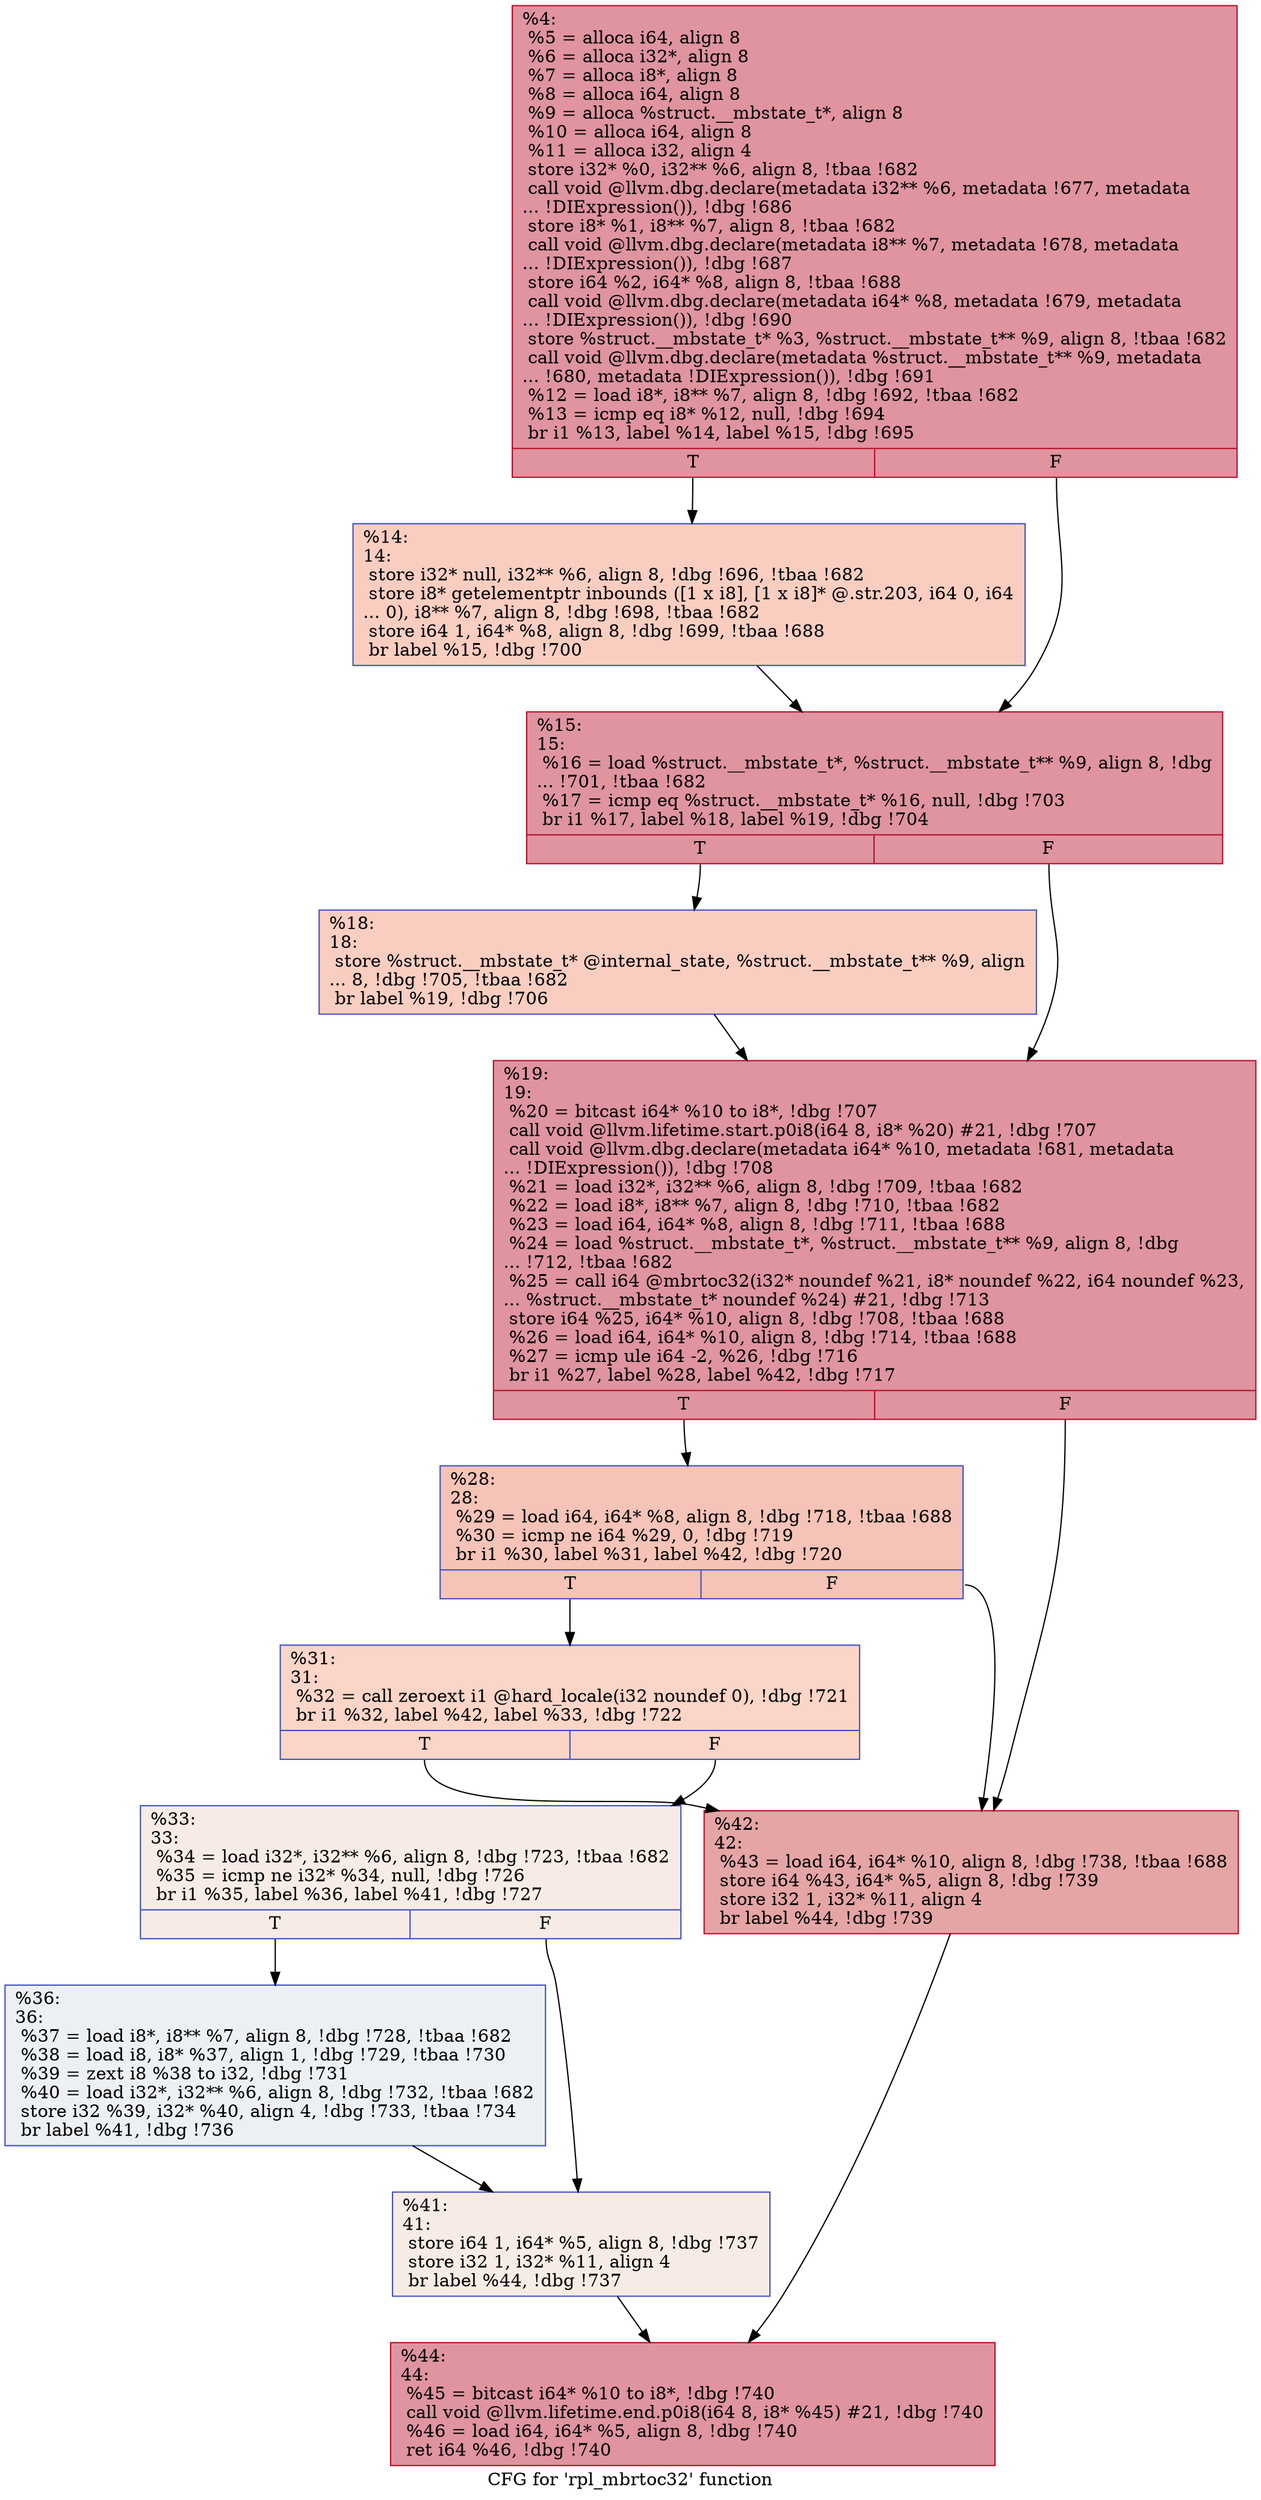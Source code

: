 digraph "CFG for 'rpl_mbrtoc32' function" {
	label="CFG for 'rpl_mbrtoc32' function";

	Node0xb6f2f0 [shape=record,color="#b70d28ff", style=filled, fillcolor="#b70d2870",label="{%4:\l  %5 = alloca i64, align 8\l  %6 = alloca i32*, align 8\l  %7 = alloca i8*, align 8\l  %8 = alloca i64, align 8\l  %9 = alloca %struct.__mbstate_t*, align 8\l  %10 = alloca i64, align 8\l  %11 = alloca i32, align 4\l  store i32* %0, i32** %6, align 8, !tbaa !682\l  call void @llvm.dbg.declare(metadata i32** %6, metadata !677, metadata\l... !DIExpression()), !dbg !686\l  store i8* %1, i8** %7, align 8, !tbaa !682\l  call void @llvm.dbg.declare(metadata i8** %7, metadata !678, metadata\l... !DIExpression()), !dbg !687\l  store i64 %2, i64* %8, align 8, !tbaa !688\l  call void @llvm.dbg.declare(metadata i64* %8, metadata !679, metadata\l... !DIExpression()), !dbg !690\l  store %struct.__mbstate_t* %3, %struct.__mbstate_t** %9, align 8, !tbaa !682\l  call void @llvm.dbg.declare(metadata %struct.__mbstate_t** %9, metadata\l... !680, metadata !DIExpression()), !dbg !691\l  %12 = load i8*, i8** %7, align 8, !dbg !692, !tbaa !682\l  %13 = icmp eq i8* %12, null, !dbg !694\l  br i1 %13, label %14, label %15, !dbg !695\l|{<s0>T|<s1>F}}"];
	Node0xb6f2f0:s0 -> Node0xb70830;
	Node0xb6f2f0:s1 -> Node0xb70880;
	Node0xb70830 [shape=record,color="#3d50c3ff", style=filled, fillcolor="#f2907270",label="{%14:\l14:                                               \l  store i32* null, i32** %6, align 8, !dbg !696, !tbaa !682\l  store i8* getelementptr inbounds ([1 x i8], [1 x i8]* @.str.203, i64 0, i64\l... 0), i8** %7, align 8, !dbg !698, !tbaa !682\l  store i64 1, i64* %8, align 8, !dbg !699, !tbaa !688\l  br label %15, !dbg !700\l}"];
	Node0xb70830 -> Node0xb70880;
	Node0xb70880 [shape=record,color="#b70d28ff", style=filled, fillcolor="#b70d2870",label="{%15:\l15:                                               \l  %16 = load %struct.__mbstate_t*, %struct.__mbstate_t** %9, align 8, !dbg\l... !701, !tbaa !682\l  %17 = icmp eq %struct.__mbstate_t* %16, null, !dbg !703\l  br i1 %17, label %18, label %19, !dbg !704\l|{<s0>T|<s1>F}}"];
	Node0xb70880:s0 -> Node0xb708d0;
	Node0xb70880:s1 -> Node0xb70920;
	Node0xb708d0 [shape=record,color="#3d50c3ff", style=filled, fillcolor="#f2907270",label="{%18:\l18:                                               \l  store %struct.__mbstate_t* @internal_state, %struct.__mbstate_t** %9, align\l... 8, !dbg !705, !tbaa !682\l  br label %19, !dbg !706\l}"];
	Node0xb708d0 -> Node0xb70920;
	Node0xb70920 [shape=record,color="#b70d28ff", style=filled, fillcolor="#b70d2870",label="{%19:\l19:                                               \l  %20 = bitcast i64* %10 to i8*, !dbg !707\l  call void @llvm.lifetime.start.p0i8(i64 8, i8* %20) #21, !dbg !707\l  call void @llvm.dbg.declare(metadata i64* %10, metadata !681, metadata\l... !DIExpression()), !dbg !708\l  %21 = load i32*, i32** %6, align 8, !dbg !709, !tbaa !682\l  %22 = load i8*, i8** %7, align 8, !dbg !710, !tbaa !682\l  %23 = load i64, i64* %8, align 8, !dbg !711, !tbaa !688\l  %24 = load %struct.__mbstate_t*, %struct.__mbstate_t** %9, align 8, !dbg\l... !712, !tbaa !682\l  %25 = call i64 @mbrtoc32(i32* noundef %21, i8* noundef %22, i64 noundef %23,\l... %struct.__mbstate_t* noundef %24) #21, !dbg !713\l  store i64 %25, i64* %10, align 8, !dbg !708, !tbaa !688\l  %26 = load i64, i64* %10, align 8, !dbg !714, !tbaa !688\l  %27 = icmp ule i64 -2, %26, !dbg !716\l  br i1 %27, label %28, label %42, !dbg !717\l|{<s0>T|<s1>F}}"];
	Node0xb70920:s0 -> Node0xb70970;
	Node0xb70920:s1 -> Node0xb70b00;
	Node0xb70970 [shape=record,color="#3d50c3ff", style=filled, fillcolor="#e8765c70",label="{%28:\l28:                                               \l  %29 = load i64, i64* %8, align 8, !dbg !718, !tbaa !688\l  %30 = icmp ne i64 %29, 0, !dbg !719\l  br i1 %30, label %31, label %42, !dbg !720\l|{<s0>T|<s1>F}}"];
	Node0xb70970:s0 -> Node0xb709c0;
	Node0xb70970:s1 -> Node0xb70b00;
	Node0xb709c0 [shape=record,color="#3d50c3ff", style=filled, fillcolor="#f5a08170",label="{%31:\l31:                                               \l  %32 = call zeroext i1 @hard_locale(i32 noundef 0), !dbg !721\l  br i1 %32, label %42, label %33, !dbg !722\l|{<s0>T|<s1>F}}"];
	Node0xb709c0:s0 -> Node0xb70b00;
	Node0xb709c0:s1 -> Node0xb70a10;
	Node0xb70a10 [shape=record,color="#3d50c3ff", style=filled, fillcolor="#ecd3c570",label="{%33:\l33:                                               \l  %34 = load i32*, i32** %6, align 8, !dbg !723, !tbaa !682\l  %35 = icmp ne i32* %34, null, !dbg !726\l  br i1 %35, label %36, label %41, !dbg !727\l|{<s0>T|<s1>F}}"];
	Node0xb70a10:s0 -> Node0xb70a60;
	Node0xb70a10:s1 -> Node0xb70ab0;
	Node0xb70a60 [shape=record,color="#3d50c3ff", style=filled, fillcolor="#d6dce470",label="{%36:\l36:                                               \l  %37 = load i8*, i8** %7, align 8, !dbg !728, !tbaa !682\l  %38 = load i8, i8* %37, align 1, !dbg !729, !tbaa !730\l  %39 = zext i8 %38 to i32, !dbg !731\l  %40 = load i32*, i32** %6, align 8, !dbg !732, !tbaa !682\l  store i32 %39, i32* %40, align 4, !dbg !733, !tbaa !734\l  br label %41, !dbg !736\l}"];
	Node0xb70a60 -> Node0xb70ab0;
	Node0xb70ab0 [shape=record,color="#3d50c3ff", style=filled, fillcolor="#ecd3c570",label="{%41:\l41:                                               \l  store i64 1, i64* %5, align 8, !dbg !737\l  store i32 1, i32* %11, align 4\l  br label %44, !dbg !737\l}"];
	Node0xb70ab0 -> Node0xb70b50;
	Node0xb70b00 [shape=record,color="#b70d28ff", style=filled, fillcolor="#c5333470",label="{%42:\l42:                                               \l  %43 = load i64, i64* %10, align 8, !dbg !738, !tbaa !688\l  store i64 %43, i64* %5, align 8, !dbg !739\l  store i32 1, i32* %11, align 4\l  br label %44, !dbg !739\l}"];
	Node0xb70b00 -> Node0xb70b50;
	Node0xb70b50 [shape=record,color="#b70d28ff", style=filled, fillcolor="#b70d2870",label="{%44:\l44:                                               \l  %45 = bitcast i64* %10 to i8*, !dbg !740\l  call void @llvm.lifetime.end.p0i8(i64 8, i8* %45) #21, !dbg !740\l  %46 = load i64, i64* %5, align 8, !dbg !740\l  ret i64 %46, !dbg !740\l}"];
}
